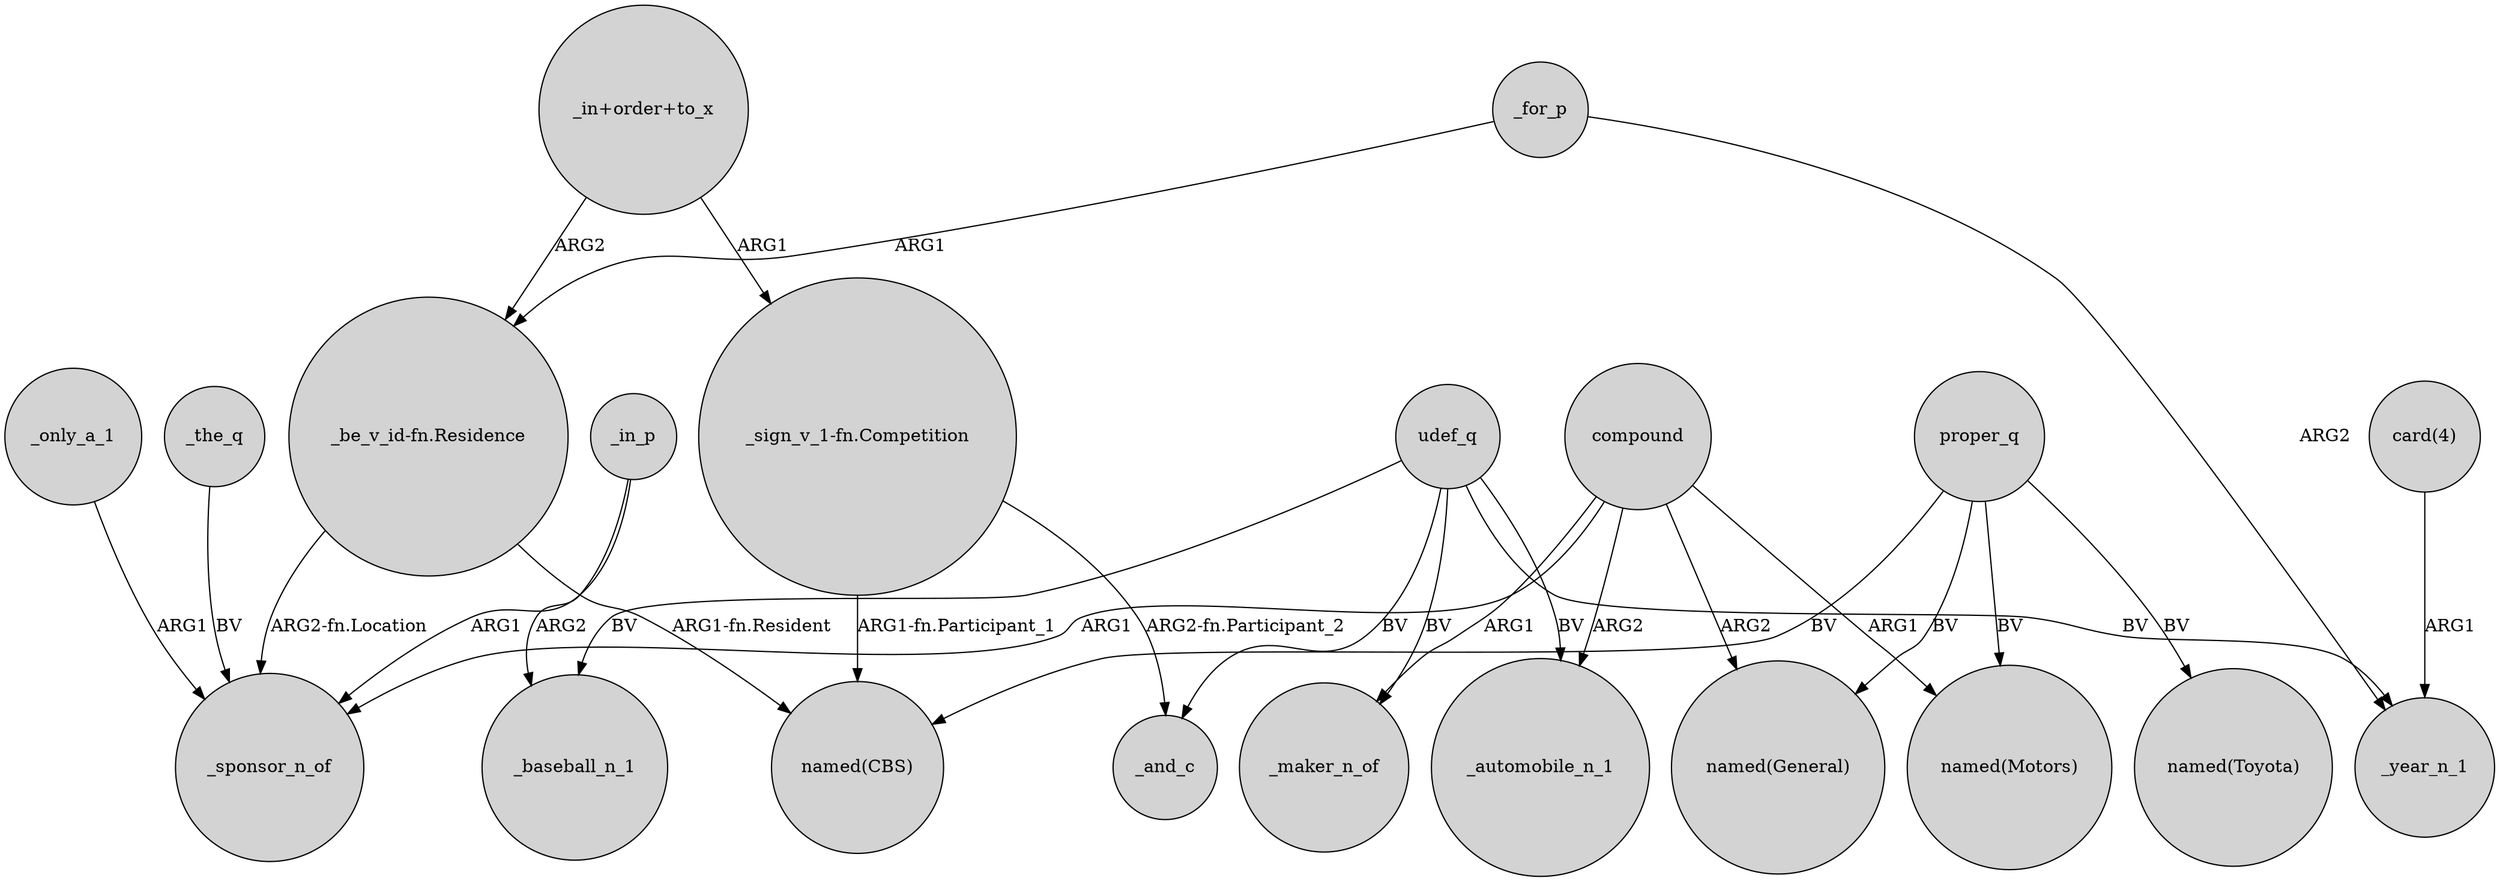 digraph {
	node [shape=circle style=filled]
	_only_a_1 -> _sponsor_n_of [label=ARG1]
	_the_q -> _sponsor_n_of [label=BV]
	_in_p -> _sponsor_n_of [label=ARG1]
	compound -> _sponsor_n_of [label=ARG1]
	"card(4)" -> _year_n_1 [label=ARG1]
	udef_q -> _and_c [label=BV]
	"_in+order+to_x" -> "_be_v_id-fn.Residence" [label=ARG2]
	udef_q -> _automobile_n_1 [label=BV]
	"_be_v_id-fn.Residence" -> "named(CBS)" [label="ARG1-fn.Resident"]
	udef_q -> _maker_n_of [label=BV]
	compound -> "named(Motors)" [label=ARG1]
	proper_q -> "named(CBS)" [label=BV]
	proper_q -> "named(General)" [label=BV]
	udef_q -> _baseball_n_1 [label=BV]
	_for_p -> "_be_v_id-fn.Residence" [label=ARG1]
	"_in+order+to_x" -> "_sign_v_1-fn.Competition" [label=ARG1]
	"_be_v_id-fn.Residence" -> _sponsor_n_of [label="ARG2-fn.Location"]
	compound -> _maker_n_of [label=ARG1]
	udef_q -> _year_n_1 [label=BV]
	"_sign_v_1-fn.Competition" -> _and_c [label="ARG2-fn.Participant_2"]
	"_sign_v_1-fn.Competition" -> "named(CBS)" [label="ARG1-fn.Participant_1"]
	_for_p -> _year_n_1 [label=ARG2]
	compound -> _automobile_n_1 [label=ARG2]
	_in_p -> _baseball_n_1 [label=ARG2]
	proper_q -> "named(Toyota)" [label=BV]
	proper_q -> "named(Motors)" [label=BV]
	compound -> "named(General)" [label=ARG2]
}
